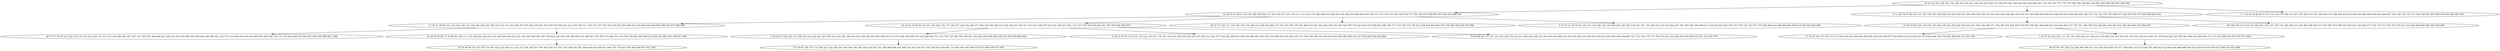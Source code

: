 digraph true_tree {
	"0" -> "1"
	"1" -> "2"
	"2" -> "3"
	"0" -> "4"
	"4" -> "5"
	"2" -> "6"
	"1" -> "7"
	"4" -> "8"
	"7" -> "9"
	"1" -> "10"
	"5" -> "11"
	"6" -> "12"
	"5" -> "13"
	"7" -> "14"
	"0" -> "15"
	"9" -> "16"
	"7" -> "17"
	"13" -> "18"
	"1" -> "19"
	"0" [label="40 41 82 101 128 152 156 180 187 202 221 234 235 238 254 335 369 475 481 509 524 545 546 665 681 738 762 763 775 778 779 780 784 798 803 828 881 882 886 940 961 962 992"];
	"1" [label="12 25 45 53 58 61 90 144 188 198 200 217 231 258 277 281 297 311 317 318 370 382 388 518 520 525 538 582 595 598 599 678 704 715 727 734 759 765 768 776 777 783 792 815 869 891 897 904 955 988 993"];
	"2" [label="13 27 31 49 99 112 140 142 145 153 169 182 226 292 305 315 319 331 342 350 373 407 445 479 493 532 550 570 585 601 612 679 700 711 729 742 747 782 793 835 847 850 859 916 925 928 938 944 950 956 972 979 980 998"];
	"3" [label="48 73 77 78 85 123 126 134 135 150 161 165 167 215 273 279 280 283 307 345 347 349 355 366 404 427 429 430 432 455 460 462 480 482 496 508 521 533 573 619 626 629 634 663 685 687 696 708 722 751 787 826 844 879 894 927 933 935 989 991 1000"];
	"4" [label="6 11 28 74 87 88 105 121 127 159 183 196 209 218 224 245 247 286 298 302 395 437 441 461 466 468 492 503 516 537 584 588 600 604 635 648 667 674 684 692 699 740 741 752 756 757 781 808 817 824 825 841 877 880 888 926 959"];
	"5" [label="33 35 38 65 125 139 148 170 230 239 253 255 265 278 294 301 304 330 368 371 376 385 393 438 464 476 487 558 562 568 624 627 643 644 656 677 755 761 789 799 816 829 861 876 903 931 949 960 963 970 996 997"];
	"6" [label="16 22 54 59 68 71 76 89 93 108 131 138 166 205 220 237 241 264 284 309 314 321 336 344 348 363 367 378 422 426 443 458 495 499 541 569 581 593 597 673 686 701 730 786 795 802 807 809 810 820 851 860 941 946 953 969"];
	"7" [label="10 18 20 44 80 81 95 103 146 164 172 177 184 197 248 262 269 271 296 325 384 405 419 428 446 457 463 511 513 514 548 575 617 641 655 672 691 712 720 739 788 854 864 871 907 947 952 968 974"];
	"8" [label="60 190 194 213 219 272 282 291 299 337 356 372 389 394 431 436 483 485 500 519 527 567 574 589 603 607 621 640 659 671 702 710 713 745 754 770 813 818 832 849 884 887 906 936 990"];
	"9" [label="3 56 62 63 104 129 133 186 203 214 222 261 287 290 320 322 352 380 383 421 440 452 453 465 469 472 473 474 506 536 566 579 632 649 660 714 716 724 725 746 750 794 821 852 865 883 908 929 930 932 954 978 982 994"];
	"10" [label="26 43 72 106 111 130 154 160 175 189 212 256 263 266 275 333 343 359 375 381 406 417 423 442 444 450 451 467 526 557 572 623 625 637 658 683 698 709 717 744 766 774 785 811 822 838 845 863 872 878 902 905 965 975 986"];
	"11" [label="37 52 67 94 147 155 157 173 243 400 433 449 456 494 502 539 544 556 577 587 605 614 615 633 657 675 682 690 749 758 862 896 901 913 951 981"];
	"12" [label="19 24 46 69 79 124 158 174 207 223 225 229 312 323 327 346 360 387 397 403 435 517 531 547 549 553 561 609 618 638 650 651 689 707 718 827 830 840 856 874 921 958"];
	"13" [label="1 23 57 83 100 109 113 151 191 199 204 211 240 251 276 289 316 334 338 341 353 354 362 412 448 471 478 504 522 529 555 591 596 613 680 693 731 771 819 858 918 937 957 973 995"];
	"14" [label="8 32 47 64 70 110 114 118 122 136 163 178 181 193 201 208 236 244 252 270 295 313 326 377 392 402 409 410 425 454 484 491 497 563 578 586 620 647 652 670 733 748 764 769 791 805 834 842 855 889 895 914 917 934 945 948 964 984"];
	"15" [label="2 7 14 29 34 42 50 51 55 119 132 179 185 216 257 274 285 310 357 358 364 374 398 408 434 552 560 583 590 606 646 662 669 697 706 728 736 753 773 790 796 837 857 885 919 922 966 983 987"];
	"16" [label="5 9 39 97 120 137 171 206 227 242 250 267 288 300 306 308 324 328 365 391 396 486 498 505 540 543 551 564 571 592 594 610 636 661 719 801 843 867 868 870 873 898 939 971 976"];
	"17" [label="30 84 86 96 117 141 143 149 162 176 210 233 249 259 268 332 340 401 418 489 510 523 530 534 535 554 565 630 631 645 654 666 694 695 721 723 726 735 737 760 772 831 833 846 893 900 909 910 911 912 967 977"];
	"18" [label="66 91 98 107 228 232 260 386 399 411 414 420 439 459 470 477 488 490 512 515 528 576 580 602 622 628 664 668 688 800 814 823 836 839 853 875 890 920 923 999"];
	"19" [label="4 15 17 21 36 75 92 102 115 116 168 192 195 246 293 303 329 339 351 361 379 390 413 415 416 424 447 501 507 542 559 608 611 616 639 642 653 676 703 705 732 743 767 797 804 806 812 848 866 892 899 915 924 942 943 985"];
}
